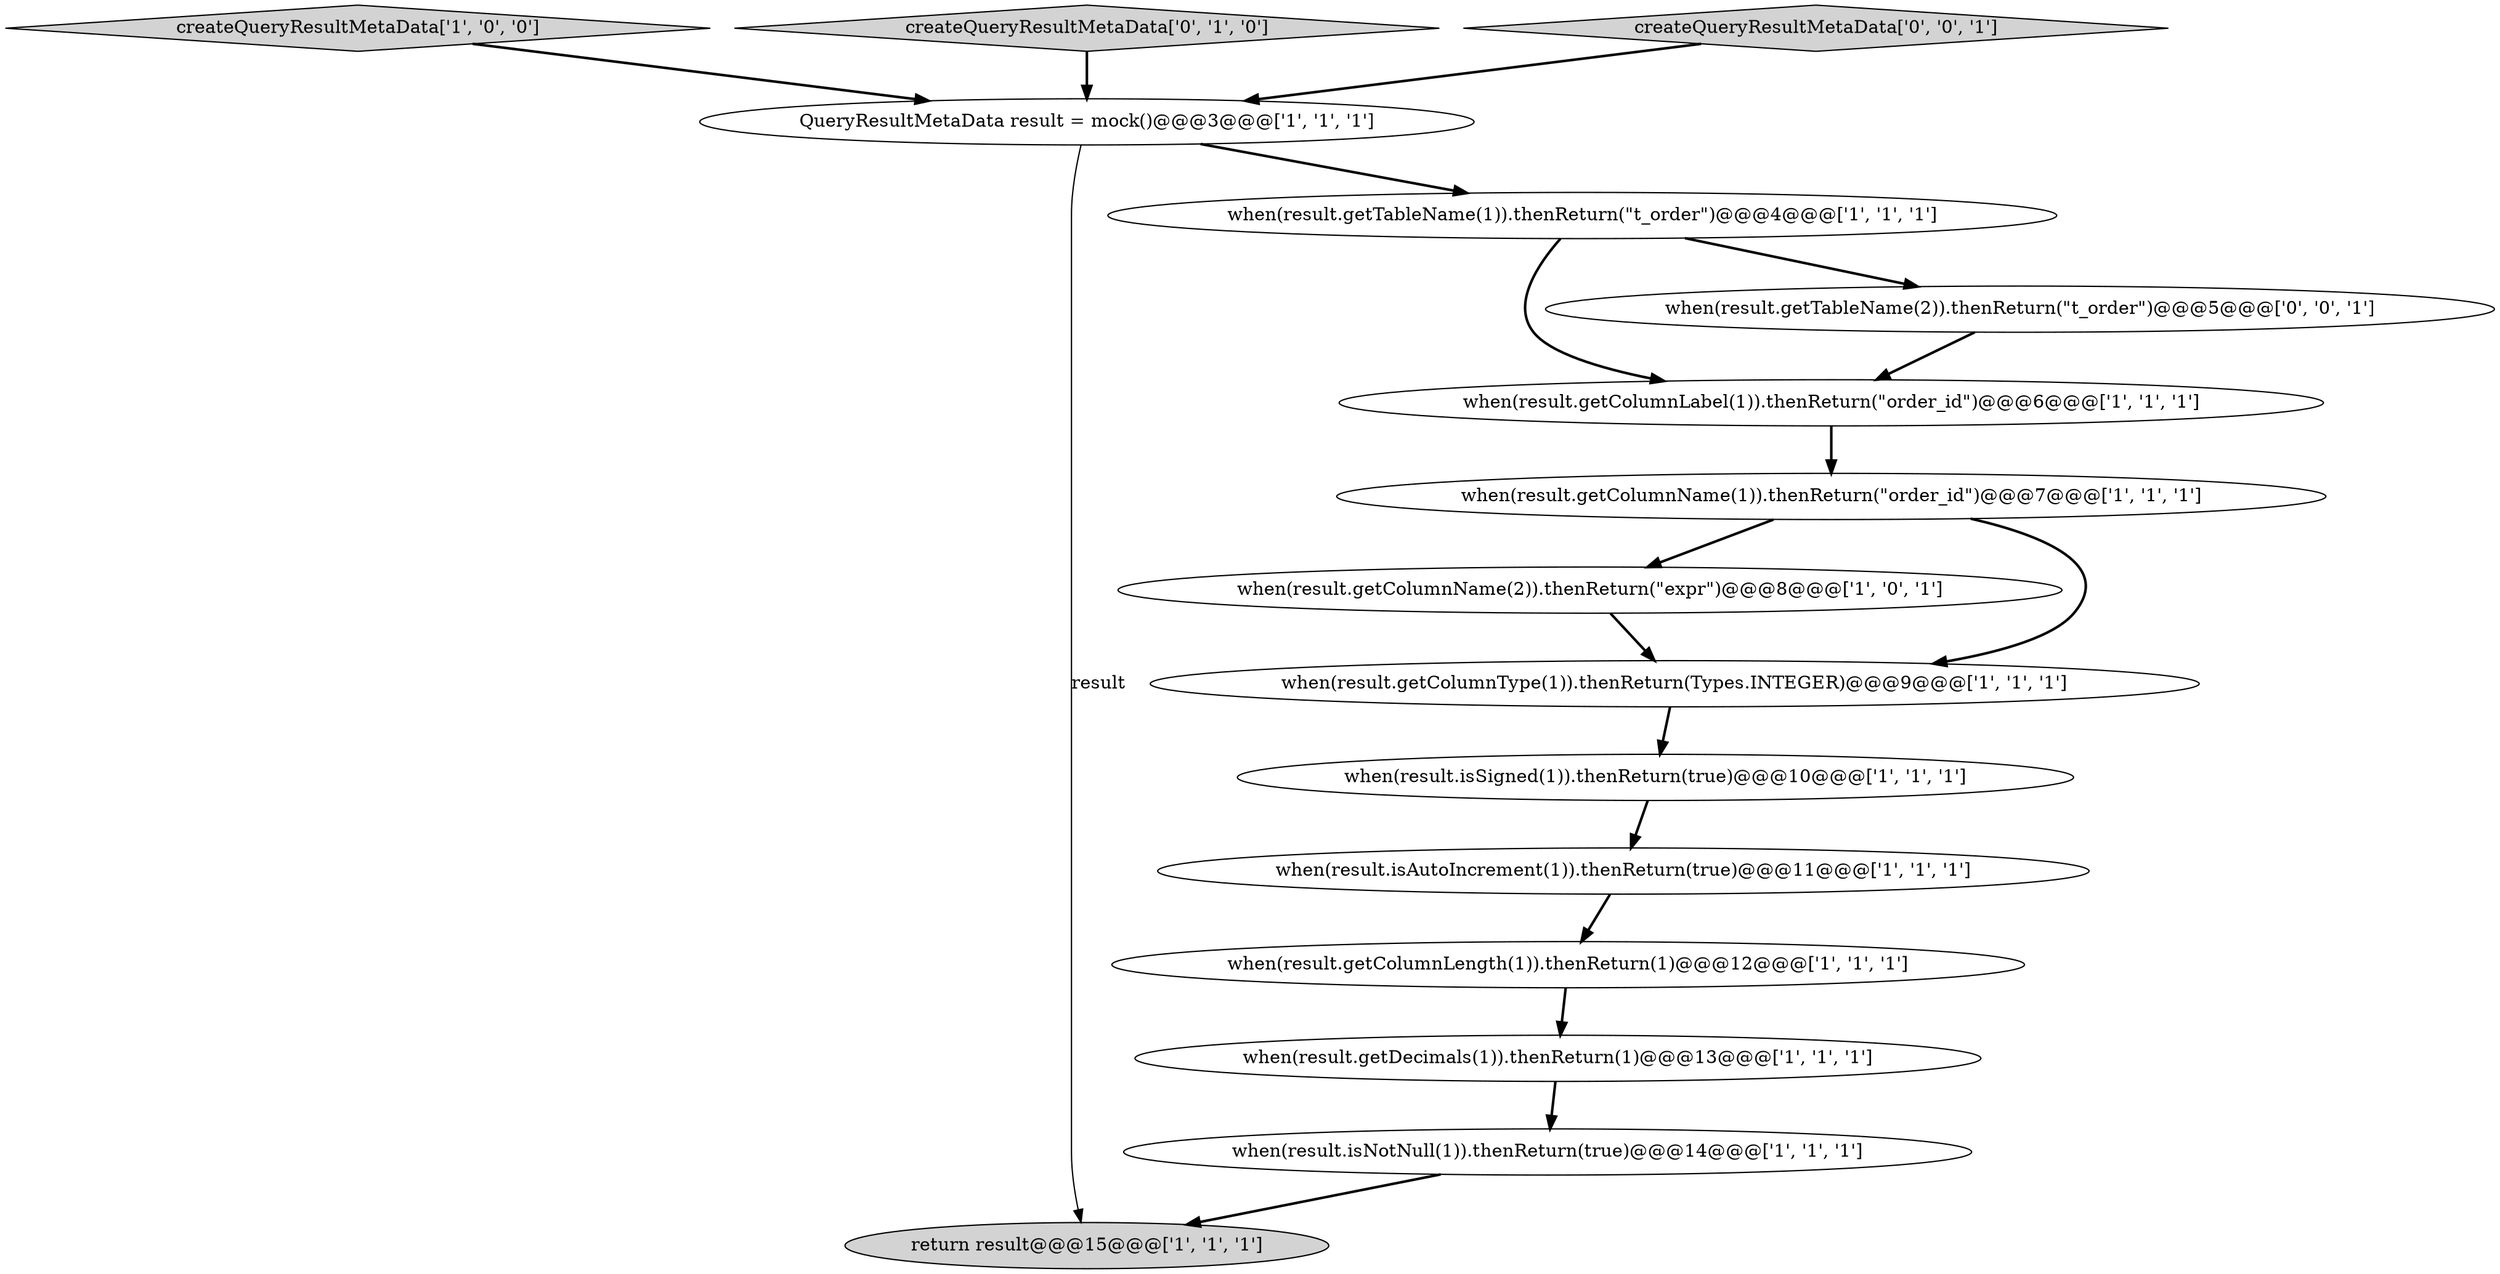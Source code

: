 digraph {
5 [style = filled, label = "when(result.getColumnLength(1)).thenReturn(1)@@@12@@@['1', '1', '1']", fillcolor = white, shape = ellipse image = "AAA0AAABBB1BBB"];
6 [style = filled, label = "when(result.getColumnName(1)).thenReturn(\"order_id\")@@@7@@@['1', '1', '1']", fillcolor = white, shape = ellipse image = "AAA0AAABBB1BBB"];
7 [style = filled, label = "when(result.isSigned(1)).thenReturn(true)@@@10@@@['1', '1', '1']", fillcolor = white, shape = ellipse image = "AAA0AAABBB1BBB"];
8 [style = filled, label = "when(result.getColumnName(2)).thenReturn(\"expr\")@@@8@@@['1', '0', '1']", fillcolor = white, shape = ellipse image = "AAA0AAABBB1BBB"];
0 [style = filled, label = "return result@@@15@@@['1', '1', '1']", fillcolor = lightgray, shape = ellipse image = "AAA0AAABBB1BBB"];
10 [style = filled, label = "when(result.getColumnLabel(1)).thenReturn(\"order_id\")@@@6@@@['1', '1', '1']", fillcolor = white, shape = ellipse image = "AAA0AAABBB1BBB"];
3 [style = filled, label = "createQueryResultMetaData['1', '0', '0']", fillcolor = lightgray, shape = diamond image = "AAA0AAABBB1BBB"];
2 [style = filled, label = "QueryResultMetaData result = mock()@@@3@@@['1', '1', '1']", fillcolor = white, shape = ellipse image = "AAA0AAABBB1BBB"];
4 [style = filled, label = "when(result.isAutoIncrement(1)).thenReturn(true)@@@11@@@['1', '1', '1']", fillcolor = white, shape = ellipse image = "AAA0AAABBB1BBB"];
12 [style = filled, label = "when(result.getDecimals(1)).thenReturn(1)@@@13@@@['1', '1', '1']", fillcolor = white, shape = ellipse image = "AAA0AAABBB1BBB"];
13 [style = filled, label = "createQueryResultMetaData['0', '1', '0']", fillcolor = lightgray, shape = diamond image = "AAA0AAABBB2BBB"];
14 [style = filled, label = "when(result.getTableName(2)).thenReturn(\"t_order\")@@@5@@@['0', '0', '1']", fillcolor = white, shape = ellipse image = "AAA0AAABBB3BBB"];
11 [style = filled, label = "when(result.getTableName(1)).thenReturn(\"t_order\")@@@4@@@['1', '1', '1']", fillcolor = white, shape = ellipse image = "AAA0AAABBB1BBB"];
1 [style = filled, label = "when(result.isNotNull(1)).thenReturn(true)@@@14@@@['1', '1', '1']", fillcolor = white, shape = ellipse image = "AAA0AAABBB1BBB"];
15 [style = filled, label = "createQueryResultMetaData['0', '0', '1']", fillcolor = lightgray, shape = diamond image = "AAA0AAABBB3BBB"];
9 [style = filled, label = "when(result.getColumnType(1)).thenReturn(Types.INTEGER)@@@9@@@['1', '1', '1']", fillcolor = white, shape = ellipse image = "AAA0AAABBB1BBB"];
4->5 [style = bold, label=""];
5->12 [style = bold, label=""];
12->1 [style = bold, label=""];
11->10 [style = bold, label=""];
8->9 [style = bold, label=""];
13->2 [style = bold, label=""];
7->4 [style = bold, label=""];
11->14 [style = bold, label=""];
10->6 [style = bold, label=""];
14->10 [style = bold, label=""];
2->0 [style = solid, label="result"];
6->8 [style = bold, label=""];
3->2 [style = bold, label=""];
15->2 [style = bold, label=""];
2->11 [style = bold, label=""];
1->0 [style = bold, label=""];
6->9 [style = bold, label=""];
9->7 [style = bold, label=""];
}
